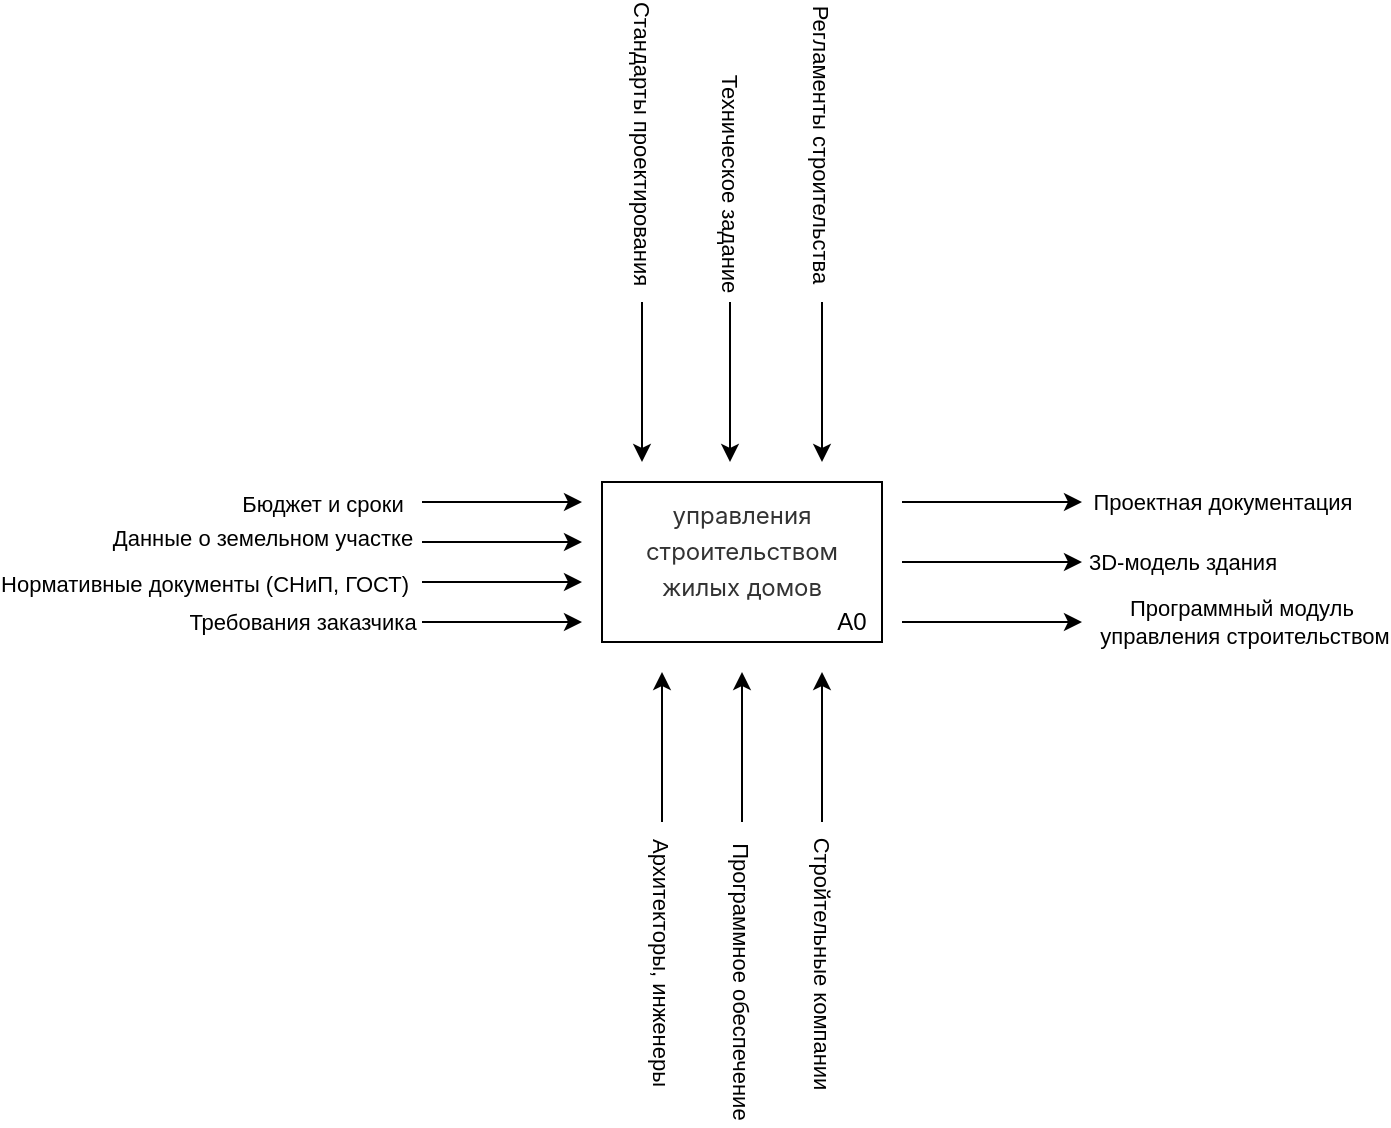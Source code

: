 <mxfile version="26.2.8">
  <diagram name="Страница — 1" id="bmRjviaJbz2A418nYFXn">
    <mxGraphModel dx="1063" dy="1649" grid="1" gridSize="10" guides="1" tooltips="1" connect="1" arrows="1" fold="1" page="1" pageScale="1" pageWidth="827" pageHeight="1169" math="0" shadow="0">
      <root>
        <mxCell id="0" />
        <mxCell id="1" parent="0" />
        <mxCell id="SMpllXDM6xY1KrJ4E3cB-2" value="&lt;h3 style=&quot;font-size: calc(var(--ds-md-zoom)*16px); line-height: 1.5; font-family: DeepSeek-CJK-patch, Inter, system-ui, -apple-system, BlinkMacSystemFont, &amp;quot;Segoe UI&amp;quot;, Roboto, &amp;quot;Noto Sans&amp;quot;, Ubuntu, Cantarell, &amp;quot;Helvetica Neue&amp;quot;, Oxygen, &amp;quot;Open Sans&amp;quot;, sans-serif; margin-top: 0px !important;&quot;&gt;&lt;font style=&quot;color: rgb(51, 51, 51); font-weight: normal;&quot;&gt;управления строительством жилых домов&lt;/font&gt;&lt;/h3&gt;" style="rounded=0;whiteSpace=wrap;html=1;align=center;" vertex="1" parent="1">
          <mxGeometry x="310" y="490" width="140" height="80" as="geometry" />
        </mxCell>
        <mxCell id="SMpllXDM6xY1KrJ4E3cB-3" value="A0" style="text;html=1;align=center;verticalAlign=middle;whiteSpace=wrap;rounded=0;" vertex="1" parent="1">
          <mxGeometry x="420" y="550" width="30" height="20" as="geometry" />
        </mxCell>
        <mxCell id="SMpllXDM6xY1KrJ4E3cB-4" value="" style="endArrow=classic;html=1;rounded=0;" edge="1" parent="1">
          <mxGeometry width="50" height="50" relative="1" as="geometry">
            <mxPoint x="220" y="500" as="sourcePoint" />
            <mxPoint x="300" y="500" as="targetPoint" />
          </mxGeometry>
        </mxCell>
        <mxCell id="SMpllXDM6xY1KrJ4E3cB-11" value="Бюджет и сроки" style="edgeLabel;html=1;align=center;verticalAlign=middle;resizable=0;points=[];" vertex="1" connectable="0" parent="SMpllXDM6xY1KrJ4E3cB-4">
          <mxGeometry x="-0.148" y="-1" relative="1" as="geometry">
            <mxPoint x="-84" as="offset" />
          </mxGeometry>
        </mxCell>
        <mxCell id="SMpllXDM6xY1KrJ4E3cB-5" value="" style="endArrow=classic;html=1;rounded=0;" edge="1" parent="1">
          <mxGeometry width="50" height="50" relative="1" as="geometry">
            <mxPoint x="220" y="520" as="sourcePoint" />
            <mxPoint x="300" y="520" as="targetPoint" />
          </mxGeometry>
        </mxCell>
        <mxCell id="SMpllXDM6xY1KrJ4E3cB-10" value="Данные о земельном участке" style="edgeLabel;html=1;align=center;verticalAlign=middle;resizable=0;points=[];" vertex="1" connectable="0" parent="SMpllXDM6xY1KrJ4E3cB-5">
          <mxGeometry x="-0.326" y="2" relative="1" as="geometry">
            <mxPoint x="-107" as="offset" />
          </mxGeometry>
        </mxCell>
        <mxCell id="SMpllXDM6xY1KrJ4E3cB-6" value="" style="endArrow=classic;html=1;rounded=0;" edge="1" parent="1">
          <mxGeometry width="50" height="50" relative="1" as="geometry">
            <mxPoint x="220" y="540" as="sourcePoint" />
            <mxPoint x="300" y="540" as="targetPoint" />
          </mxGeometry>
        </mxCell>
        <mxCell id="SMpllXDM6xY1KrJ4E3cB-9" value="Нормативные документы (СНиП, ГОСТ)" style="edgeLabel;html=1;align=center;verticalAlign=middle;resizable=0;points=[];" vertex="1" connectable="0" parent="SMpllXDM6xY1KrJ4E3cB-6">
          <mxGeometry x="-0.46" y="-1" relative="1" as="geometry">
            <mxPoint x="-131" as="offset" />
          </mxGeometry>
        </mxCell>
        <mxCell id="SMpllXDM6xY1KrJ4E3cB-7" value="" style="endArrow=classic;html=1;rounded=0;" edge="1" parent="1">
          <mxGeometry width="50" height="50" relative="1" as="geometry">
            <mxPoint x="220" y="560" as="sourcePoint" />
            <mxPoint x="300" y="560" as="targetPoint" />
          </mxGeometry>
        </mxCell>
        <mxCell id="SMpllXDM6xY1KrJ4E3cB-8" value="Требования заказчика" style="edgeLabel;html=1;align=center;verticalAlign=middle;resizable=0;points=[];" vertex="1" connectable="0" parent="SMpllXDM6xY1KrJ4E3cB-7">
          <mxGeometry x="-0.38" relative="1" as="geometry">
            <mxPoint x="-85" as="offset" />
          </mxGeometry>
        </mxCell>
        <mxCell id="SMpllXDM6xY1KrJ4E3cB-31" value="" style="endArrow=classic;html=1;rounded=0;" edge="1" parent="1">
          <mxGeometry width="50" height="50" relative="1" as="geometry">
            <mxPoint x="330" y="400" as="sourcePoint" />
            <mxPoint x="330" y="480" as="targetPoint" />
          </mxGeometry>
        </mxCell>
        <mxCell id="SMpllXDM6xY1KrJ4E3cB-35" value="Стандарты проектирования" style="edgeLabel;html=1;align=center;verticalAlign=middle;resizable=0;points=[];rotation=90;" vertex="1" connectable="0" parent="SMpllXDM6xY1KrJ4E3cB-31">
          <mxGeometry x="0.25" relative="1" as="geometry">
            <mxPoint y="-130" as="offset" />
          </mxGeometry>
        </mxCell>
        <mxCell id="SMpllXDM6xY1KrJ4E3cB-32" value="" style="endArrow=classic;html=1;rounded=0;" edge="1" parent="1">
          <mxGeometry width="50" height="50" relative="1" as="geometry">
            <mxPoint x="374" y="400" as="sourcePoint" />
            <mxPoint x="374" y="480" as="targetPoint" />
          </mxGeometry>
        </mxCell>
        <mxCell id="SMpllXDM6xY1KrJ4E3cB-36" value="Техническое задание" style="edgeLabel;html=1;align=center;verticalAlign=middle;resizable=0;points=[];rotation=90;" vertex="1" connectable="0" parent="SMpllXDM6xY1KrJ4E3cB-32">
          <mxGeometry x="-0.331" relative="1" as="geometry">
            <mxPoint y="-87" as="offset" />
          </mxGeometry>
        </mxCell>
        <mxCell id="SMpllXDM6xY1KrJ4E3cB-33" value="" style="endArrow=classic;html=1;rounded=0;" edge="1" parent="1">
          <mxGeometry width="50" height="50" relative="1" as="geometry">
            <mxPoint x="420" y="400" as="sourcePoint" />
            <mxPoint x="420" y="480" as="targetPoint" />
          </mxGeometry>
        </mxCell>
        <mxCell id="SMpllXDM6xY1KrJ4E3cB-37" value="Регламенты строительства" style="edgeLabel;html=1;align=center;verticalAlign=middle;resizable=0;points=[];rotation=90;" vertex="1" connectable="0" parent="SMpllXDM6xY1KrJ4E3cB-33">
          <mxGeometry x="-0.542" relative="1" as="geometry">
            <mxPoint y="-98" as="offset" />
          </mxGeometry>
        </mxCell>
        <mxCell id="SMpllXDM6xY1KrJ4E3cB-38" value="" style="endArrow=classic;html=1;rounded=0;" edge="1" parent="1">
          <mxGeometry width="50" height="50" relative="1" as="geometry">
            <mxPoint x="340" y="660" as="sourcePoint" />
            <mxPoint x="340" y="585" as="targetPoint" />
          </mxGeometry>
        </mxCell>
        <mxCell id="SMpllXDM6xY1KrJ4E3cB-41" value="Архитекторы, инженеры" style="edgeLabel;html=1;align=center;verticalAlign=middle;resizable=0;points=[];rotation=90;" vertex="1" connectable="0" parent="SMpllXDM6xY1KrJ4E3cB-38">
          <mxGeometry x="-0.164" relative="1" as="geometry">
            <mxPoint y="101" as="offset" />
          </mxGeometry>
        </mxCell>
        <mxCell id="SMpllXDM6xY1KrJ4E3cB-39" value="" style="endArrow=classic;html=1;rounded=0;" edge="1" parent="1">
          <mxGeometry width="50" height="50" relative="1" as="geometry">
            <mxPoint x="380" y="660" as="sourcePoint" />
            <mxPoint x="380" y="585" as="targetPoint" />
          </mxGeometry>
        </mxCell>
        <mxCell id="SMpllXDM6xY1KrJ4E3cB-42" value="Программное обеспечение&amp;nbsp;" style="edgeLabel;html=1;align=center;verticalAlign=middle;resizable=0;points=[];rotation=90;" vertex="1" connectable="0" parent="SMpllXDM6xY1KrJ4E3cB-39">
          <mxGeometry x="-0.502" relative="1" as="geometry">
            <mxPoint y="99" as="offset" />
          </mxGeometry>
        </mxCell>
        <mxCell id="SMpllXDM6xY1KrJ4E3cB-40" value="" style="endArrow=classic;html=1;rounded=0;" edge="1" parent="1">
          <mxGeometry width="50" height="50" relative="1" as="geometry">
            <mxPoint x="420" y="660" as="sourcePoint" />
            <mxPoint x="420" y="585" as="targetPoint" />
          </mxGeometry>
        </mxCell>
        <mxCell id="SMpllXDM6xY1KrJ4E3cB-43" value="Стройтельные компании" style="edgeLabel;html=1;align=center;verticalAlign=middle;resizable=0;points=[];rotation=90;" vertex="1" connectable="0" parent="SMpllXDM6xY1KrJ4E3cB-40">
          <mxGeometry x="-0.594" y="1" relative="1" as="geometry">
            <mxPoint x="1" y="85" as="offset" />
          </mxGeometry>
        </mxCell>
        <mxCell id="SMpllXDM6xY1KrJ4E3cB-44" value="" style="endArrow=classic;html=1;rounded=0;" edge="1" parent="1">
          <mxGeometry width="50" height="50" relative="1" as="geometry">
            <mxPoint x="460" y="500" as="sourcePoint" />
            <mxPoint x="550" y="500" as="targetPoint" />
          </mxGeometry>
        </mxCell>
        <mxCell id="SMpllXDM6xY1KrJ4E3cB-47" value="Проектная документация" style="edgeLabel;html=1;align=center;verticalAlign=middle;resizable=0;points=[];" vertex="1" connectable="0" parent="SMpllXDM6xY1KrJ4E3cB-44">
          <mxGeometry x="-0.137" y="-2" relative="1" as="geometry">
            <mxPoint x="121" y="-2" as="offset" />
          </mxGeometry>
        </mxCell>
        <mxCell id="SMpllXDM6xY1KrJ4E3cB-45" value="" style="endArrow=classic;html=1;rounded=0;" edge="1" parent="1">
          <mxGeometry width="50" height="50" relative="1" as="geometry">
            <mxPoint x="460" y="530" as="sourcePoint" />
            <mxPoint x="550" y="530" as="targetPoint" />
          </mxGeometry>
        </mxCell>
        <mxCell id="SMpllXDM6xY1KrJ4E3cB-48" value="3D-модель здания" style="edgeLabel;html=1;align=center;verticalAlign=middle;resizable=0;points=[];" vertex="1" connectable="0" parent="SMpllXDM6xY1KrJ4E3cB-45">
          <mxGeometry x="0.012" relative="1" as="geometry">
            <mxPoint x="94" as="offset" />
          </mxGeometry>
        </mxCell>
        <mxCell id="SMpllXDM6xY1KrJ4E3cB-46" value="" style="endArrow=classic;html=1;rounded=0;" edge="1" parent="1">
          <mxGeometry width="50" height="50" relative="1" as="geometry">
            <mxPoint x="460" y="560" as="sourcePoint" />
            <mxPoint x="550" y="560" as="targetPoint" />
          </mxGeometry>
        </mxCell>
        <mxCell id="SMpllXDM6xY1KrJ4E3cB-49" value="Программный модуль&amp;nbsp;&lt;div&gt;управления строительством&lt;/div&gt;" style="edgeLabel;html=1;align=center;verticalAlign=middle;resizable=0;points=[];" vertex="1" connectable="0" parent="SMpllXDM6xY1KrJ4E3cB-46">
          <mxGeometry x="0.213" y="2" relative="1" as="geometry">
            <mxPoint x="116" y="2" as="offset" />
          </mxGeometry>
        </mxCell>
      </root>
    </mxGraphModel>
  </diagram>
</mxfile>
